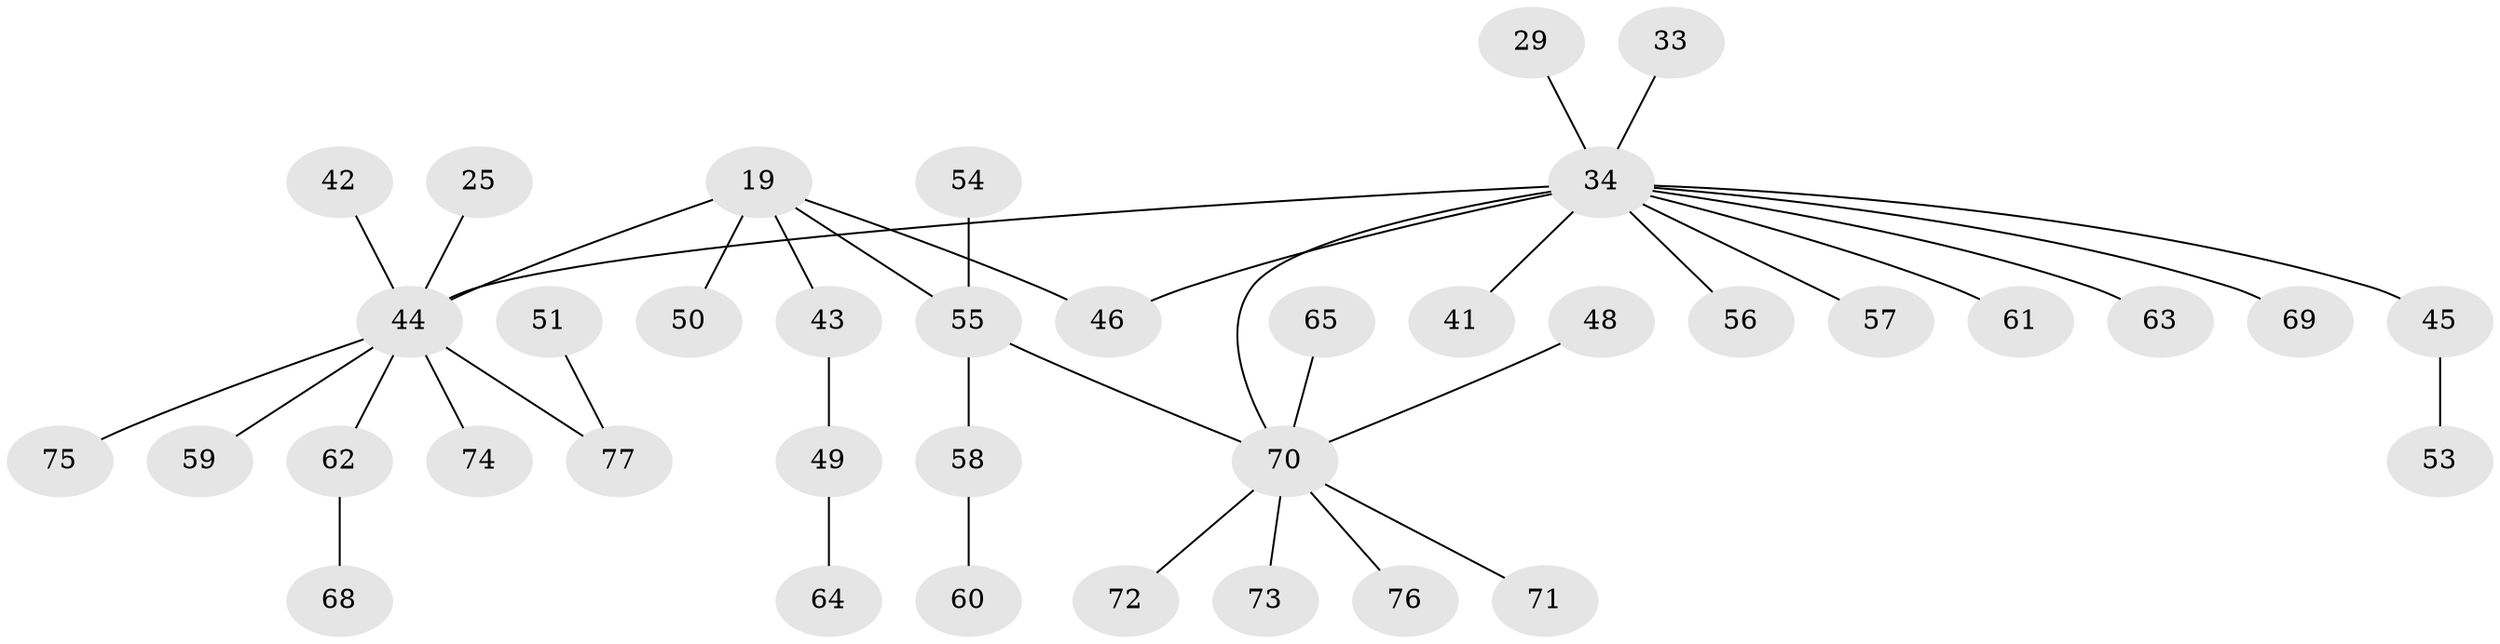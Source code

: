 // original degree distribution, {7: 0.025974025974025976, 3: 0.1038961038961039, 4: 0.06493506493506493, 2: 0.35064935064935066, 6: 0.03896103896103896, 1: 0.4025974025974026, 5: 0.012987012987012988}
// Generated by graph-tools (version 1.1) at 2025/45/03/04/25 21:45:09]
// undirected, 38 vertices, 39 edges
graph export_dot {
graph [start="1"]
  node [color=gray90,style=filled];
  19 [super="+6"];
  25;
  29;
  33;
  34 [super="+1+15+17+8"];
  41 [super="+18"];
  42;
  43 [super="+24"];
  44 [super="+9+36+23+4"];
  45;
  46;
  48 [super="+35"];
  49 [super="+40"];
  50 [super="+28"];
  51;
  53;
  54;
  55 [super="+21+47+26+38"];
  56;
  57;
  58;
  59;
  60;
  61;
  62 [super="+20"];
  63 [super="+39"];
  64;
  65;
  68;
  69 [super="+12"];
  70 [super="+67+66+30"];
  71;
  72;
  73;
  74 [super="+13"];
  75;
  76;
  77 [super="+32+37"];
  19 -- 46;
  19 -- 43 [weight=2];
  19 -- 44 [weight=3];
  19 -- 50;
  19 -- 55;
  25 -- 44;
  29 -- 34;
  33 -- 34;
  34 -- 45;
  34 -- 61;
  34 -- 41 [weight=2];
  34 -- 56;
  34 -- 57;
  34 -- 44 [weight=2];
  34 -- 46;
  34 -- 70;
  34 -- 69;
  34 -- 63;
  42 -- 44;
  43 -- 49;
  44 -- 75;
  44 -- 59;
  44 -- 74;
  44 -- 62;
  44 -- 77;
  45 -- 53;
  48 -- 70;
  49 -- 64;
  51 -- 77;
  54 -- 55;
  55 -- 58;
  55 -- 70;
  58 -- 60;
  62 -- 68;
  65 -- 70;
  70 -- 71;
  70 -- 73;
  70 -- 72;
  70 -- 76;
}

